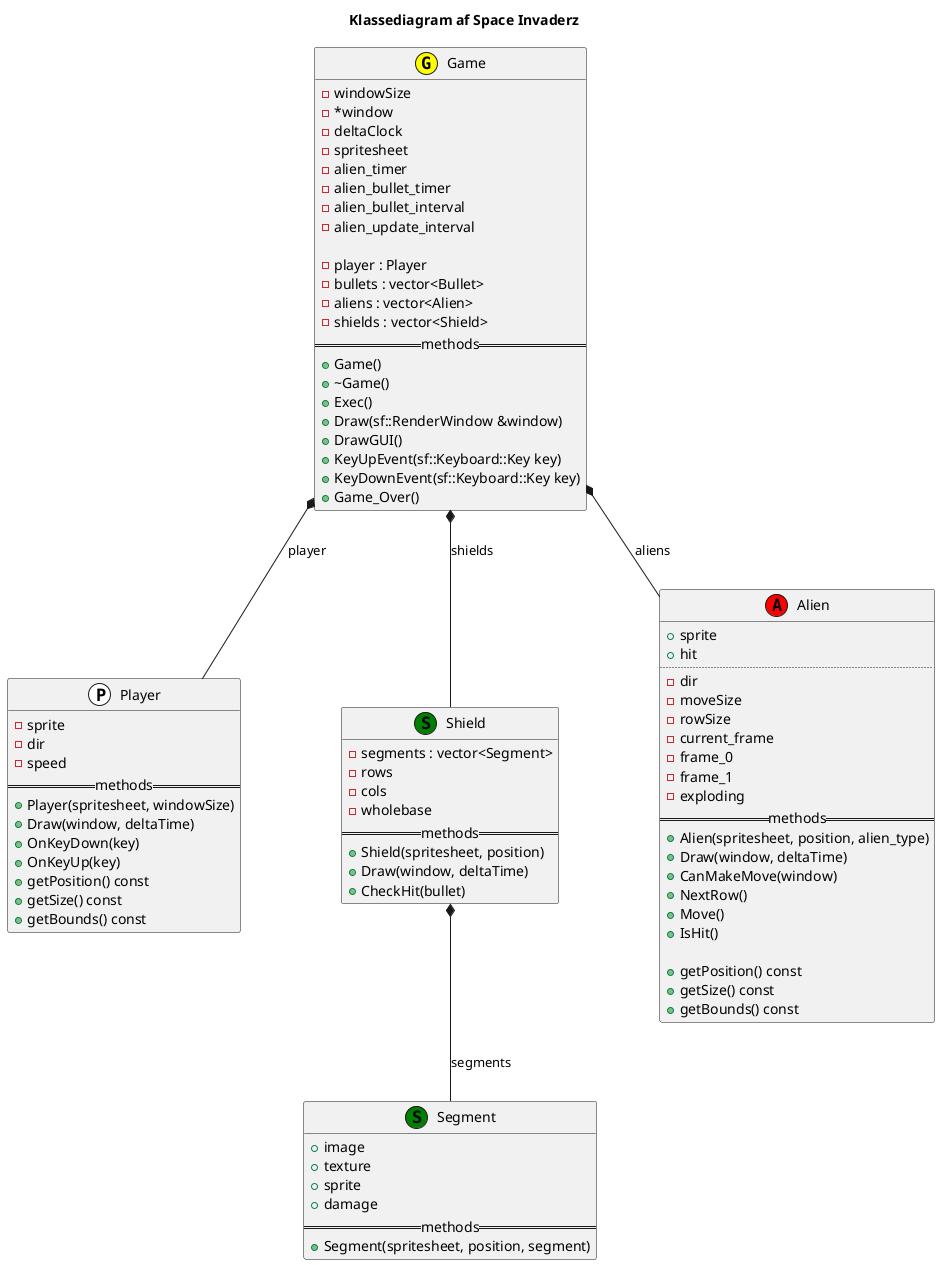 @startuml
title Klassediagram af Space Invaderz


class Player << (P,white)>> {
    - sprite
    - dir
    - speed
	==methods==
    + Player(spritesheet, windowSize)
    + Draw(window, deltaTime)
    + OnKeyDown(key)
    + OnKeyUp(key)
    + getPosition() const
    + getSize() const
    + getBounds() const
}

class Segment << (S,green)>> {
    + image
    + texture
    + sprite
    + damage
	==methods==
    + Segment(spritesheet, position, segment)
}


class Shield << (S,green)>> {
    - segments : vector<Segment>
    - rows 
    - cols
    - wholebase
	==methods==
    + Shield(spritesheet, position)
    + Draw(window, deltaTime)
    + CheckHit(bullet)
}


class Alien << (A,red)>> {
    + sprite
    + hit
    ..
	- dir
    - moveSize
    - rowSize
    - current_frame
    - frame_0
    - frame_1
    - exploding
	==methods==
    + Alien(spritesheet, position, alien_type)
    + Draw(window, deltaTime)
    + CanMakeMove(window)
    + NextRow()
    + Move()
    + IsHit()

    + getPosition() const
    + getSize() const
    + getBounds() const
}

class Game << (G,yellow)>> {
	- windowSize
    - *window
    - deltaClock
    - spritesheet
    - alien_timer
    - alien_bullet_timer
    - alien_bullet_interval
    - alien_update_interval

    - player : Player
    - bullets : vector<Bullet>
    - aliens : vector<Alien>
    - shields : vector<Shield>
	==methods==
    + Game()
    + ~Game()
    + Exec()
    + Draw(sf::RenderWindow &window)
    + DrawGUI()
    + KeyUpEvent(sf::Keyboard::Key key)
    + KeyDownEvent(sf::Keyboard::Key key)
    + Game_Over()
}



skinparam nodesep 100

' App -[hidden]> DataStore
' DataStore |o-- App : store: DataStore
' DataStore |o-- OldSessionList : store: DataStore
' DataStore |o-- Container : store: DataStore
' DataStore -[hidden]> Container

Game *-- Player : player
Game *-- Alien : aliens
Game *-- Shield : shields
Shield *-- Segment : segments
' App <..[norank]> Container
' Modal <..> OldSessionList
' App <..> GraphView  
' GraphView <..> Graph




@enduml